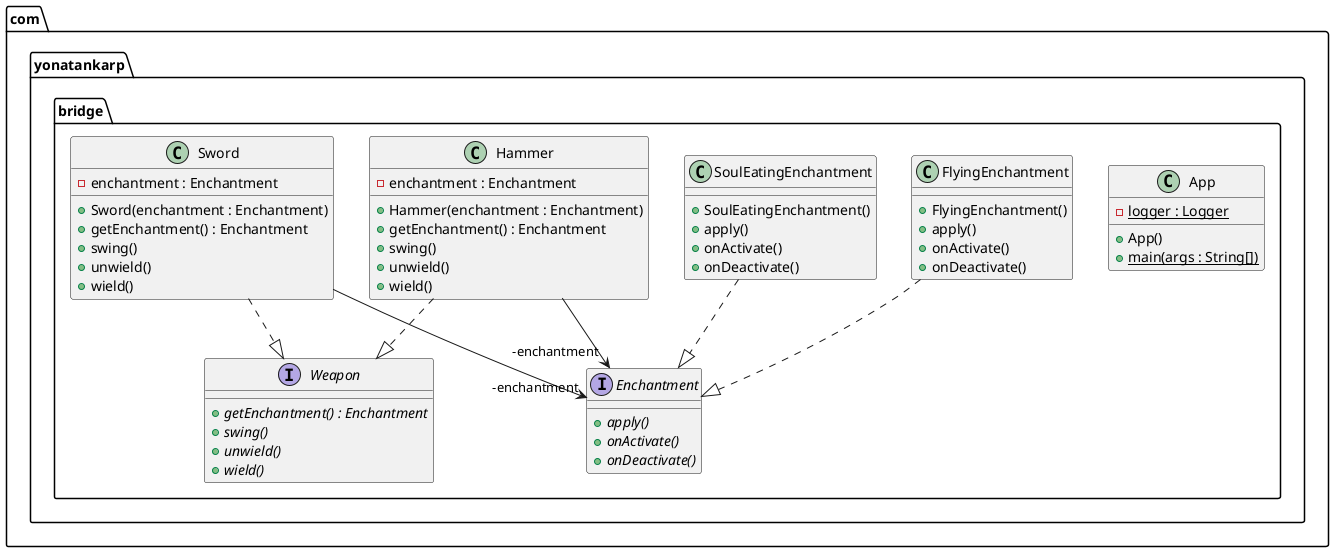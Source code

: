 @startuml
package com.yonatankarp.bridge {
  class App {
    - logger : Logger {static}
    + App()
    + main(args : String[]) {static}
  }
  interface Enchantment {
    + apply() {abstract}
    + onActivate() {abstract}
    + onDeactivate() {abstract}
  }
  class FlyingEnchantment {
    + FlyingEnchantment()
    + apply()
    + onActivate()
    + onDeactivate()
  }
  class Hammer {
    - enchantment : Enchantment
    + Hammer(enchantment : Enchantment)
    + getEnchantment() : Enchantment
    + swing()
    + unwield()
    + wield()
  }
  class SoulEatingEnchantment {
    + SoulEatingEnchantment()
    + apply()
    + onActivate()
    + onDeactivate()
  }
  class Sword {
    - enchantment : Enchantment
    + Sword(enchantment : Enchantment)
    + getEnchantment() : Enchantment
    + swing()
    + unwield()
    + wield()
  }
  interface Weapon {
    + getEnchantment() : Enchantment {abstract}
    + swing() {abstract}
    + unwield() {abstract}
    + wield() {abstract}
  }
}
Sword -->  "-enchantment" Enchantment
Hammer -->  "-enchantment" Enchantment
FlyingEnchantment ..|> Enchantment
Hammer ..|> Weapon
SoulEatingEnchantment ..|> Enchantment
Sword ..|> Weapon
@enduml
